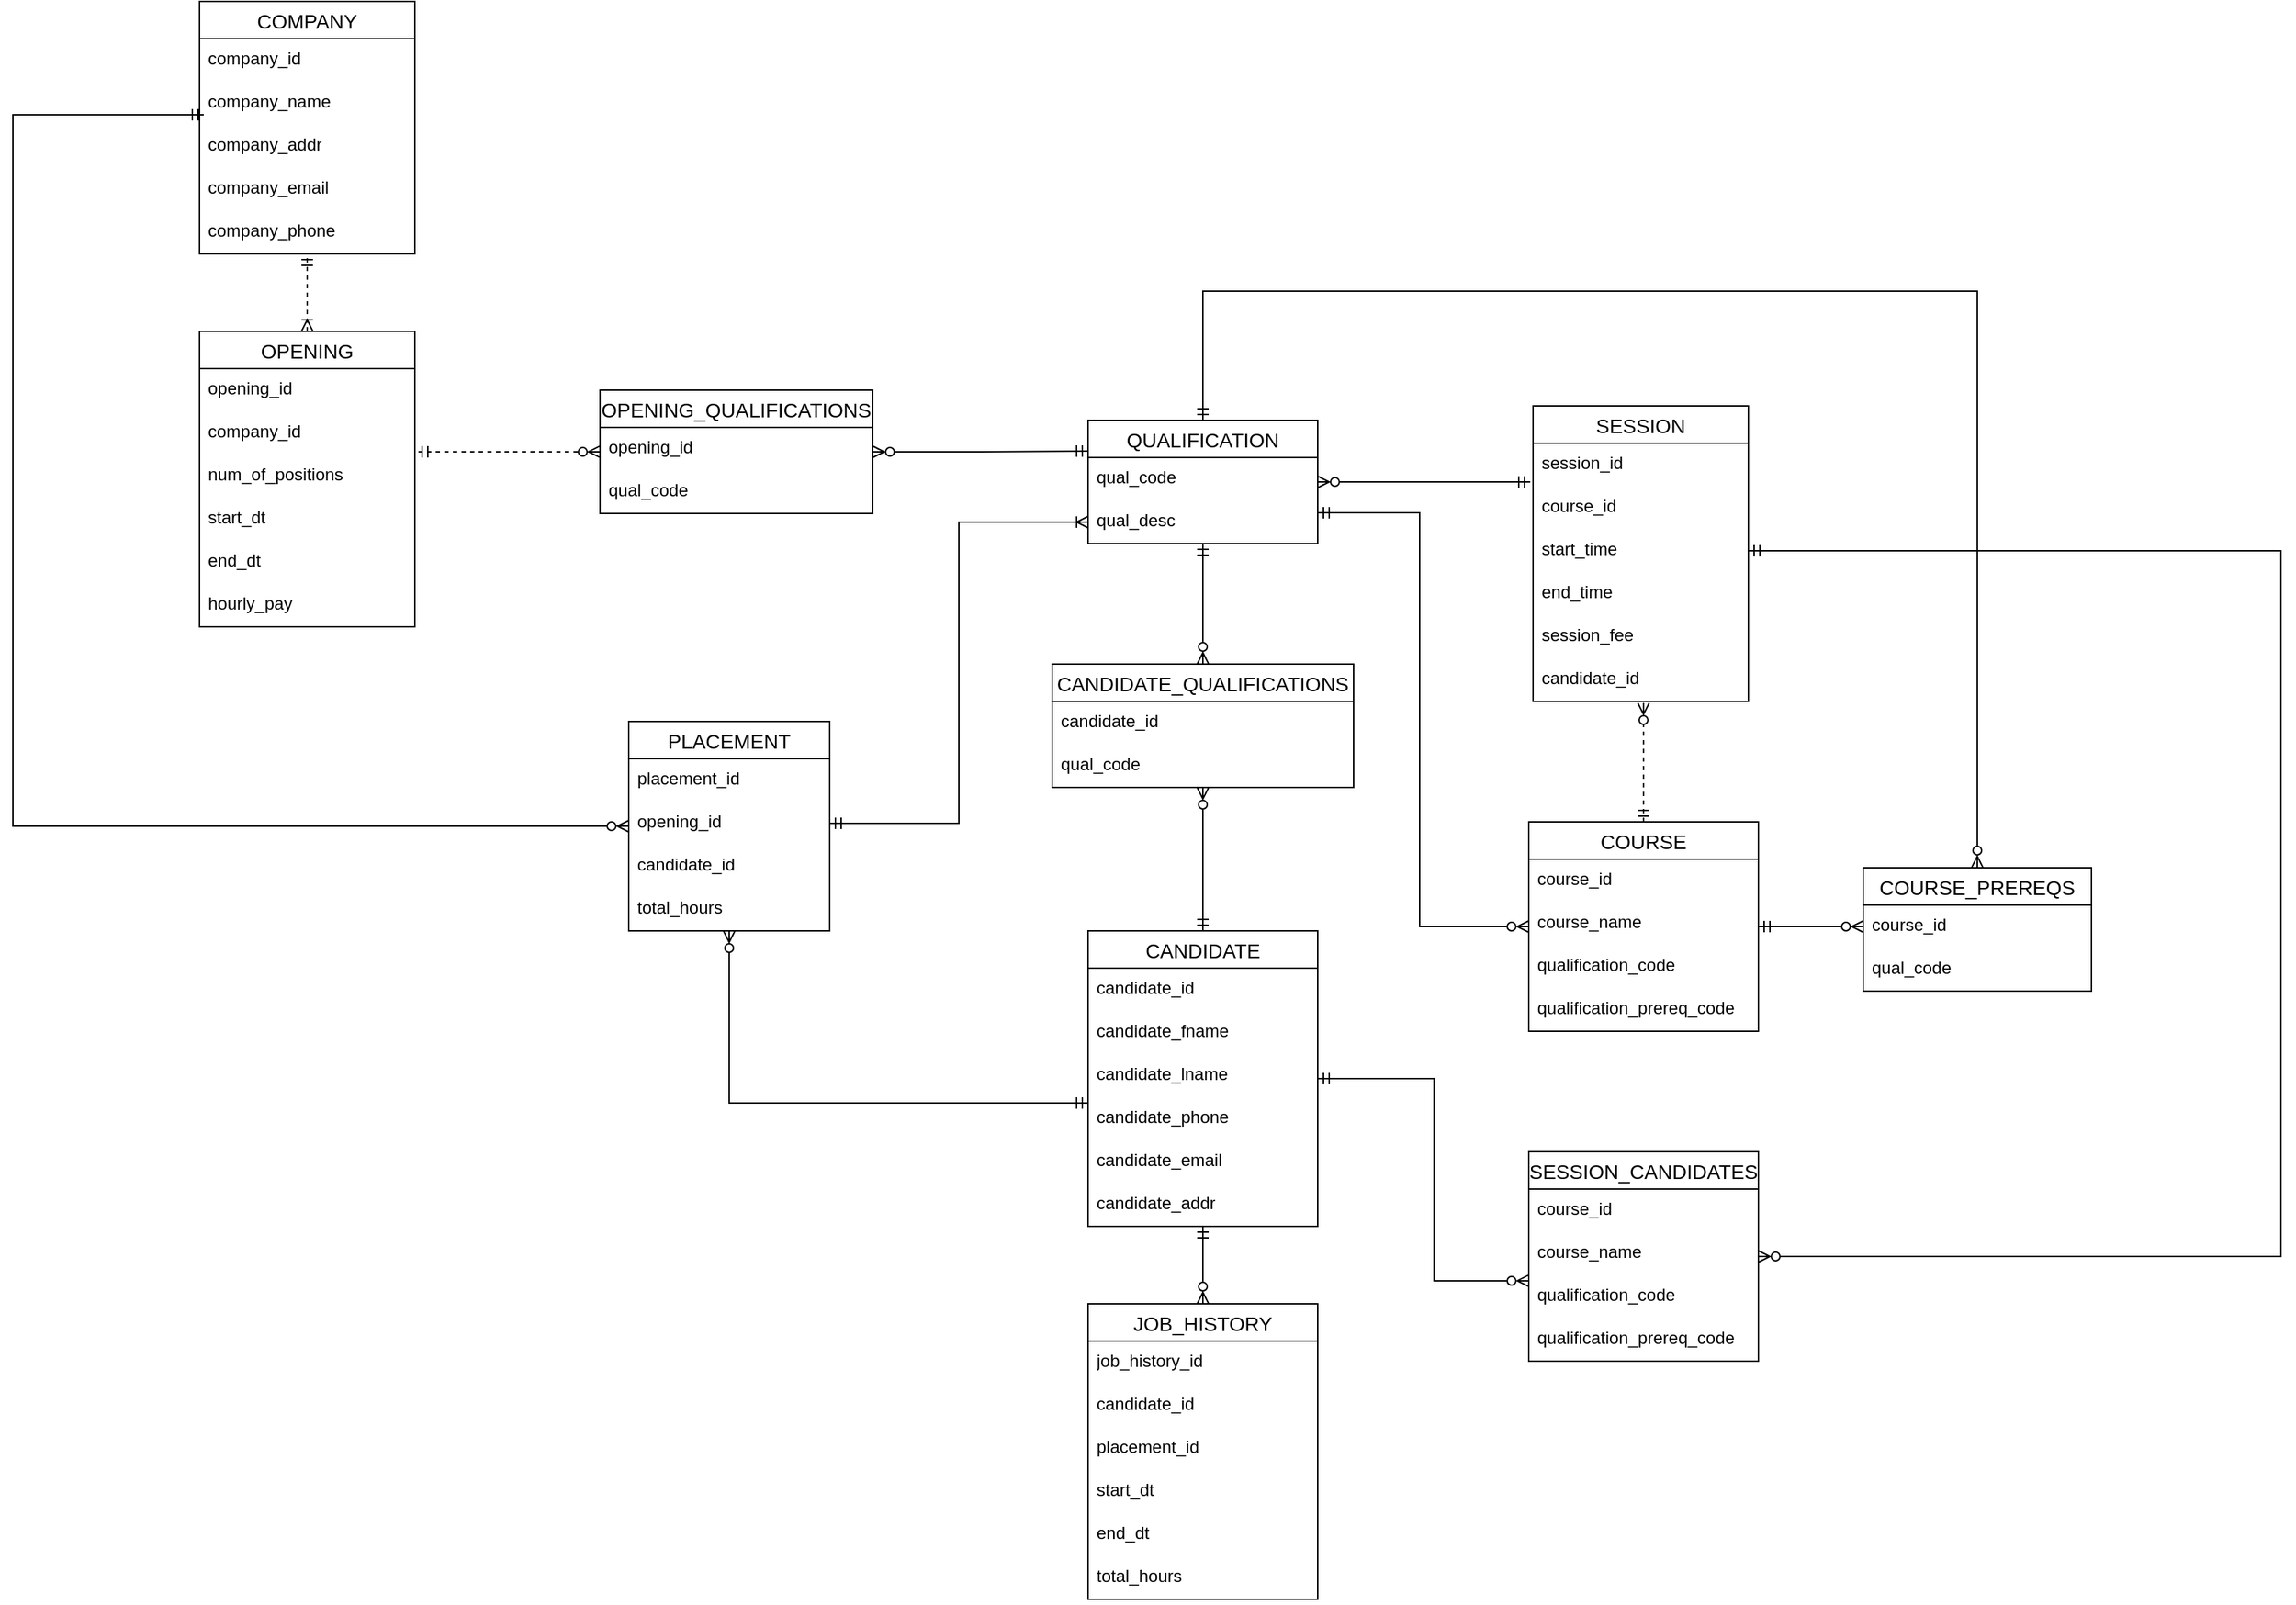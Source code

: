 <mxfile version="22.1.5" type="device">
  <diagram name="Page-1" id="H12L5AGcnzSOAMdkLj5P">
    <mxGraphModel dx="1274" dy="782" grid="1" gridSize="10" guides="1" tooltips="1" connect="1" arrows="1" fold="1" page="0" pageScale="1" pageWidth="850" pageHeight="1100" math="0" shadow="0">
      <root>
        <mxCell id="0" />
        <mxCell id="1" parent="0" />
        <mxCell id="q3-26opLdvImRwf_cfQI-217" style="edgeStyle=orthogonalEdgeStyle;rounded=0;orthogonalLoop=1;jettySize=auto;html=1;entryX=0.5;entryY=0;entryDx=0;entryDy=0;startArrow=ERmandOne;startFill=0;endArrow=ERzeroToMany;endFill=0;" parent="1" source="q3-26opLdvImRwf_cfQI-137" target="q3-26opLdvImRwf_cfQI-164" edge="1">
          <mxGeometry relative="1" as="geometry" />
        </mxCell>
        <mxCell id="2iXkBFg6OaxahwQ2qp7f-20" style="edgeStyle=orthogonalEdgeStyle;rounded=0;orthogonalLoop=1;jettySize=auto;html=1;entryX=0;entryY=0.133;entryDx=0;entryDy=0;entryPerimeter=0;startArrow=ERmandOne;startFill=0;endArrow=ERzeroToMany;endFill=0;" parent="1" source="q3-26opLdvImRwf_cfQI-137" target="2iXkBFg6OaxahwQ2qp7f-17" edge="1">
          <mxGeometry relative="1" as="geometry">
            <mxPoint x="1670" y="1000" as="targetPoint" />
            <Array as="points">
              <mxPoint x="1671" y="869" />
              <mxPoint x="1671" y="1010" />
            </Array>
          </mxGeometry>
        </mxCell>
        <mxCell id="q3-26opLdvImRwf_cfQI-137" value="CANDIDATE" style="swimlane;fontStyle=0;childLayout=stackLayout;horizontal=1;startSize=26;horizontalStack=0;resizeParent=1;resizeParentMax=0;resizeLast=0;collapsible=1;marginBottom=0;align=center;fontSize=14;" parent="1" vertex="1">
          <mxGeometry x="1430" y="766" width="160" height="206" as="geometry" />
        </mxCell>
        <mxCell id="q3-26opLdvImRwf_cfQI-138" value="candidate_id" style="text;strokeColor=none;fillColor=none;spacingLeft=4;spacingRight=4;overflow=hidden;rotatable=0;points=[[0,0.5],[1,0.5]];portConstraint=eastwest;fontSize=12;whiteSpace=wrap;html=1;" parent="q3-26opLdvImRwf_cfQI-137" vertex="1">
          <mxGeometry y="26" width="160" height="30" as="geometry" />
        </mxCell>
        <mxCell id="q3-26opLdvImRwf_cfQI-139" value="candidate_fname" style="text;strokeColor=none;fillColor=none;spacingLeft=4;spacingRight=4;overflow=hidden;rotatable=0;points=[[0,0.5],[1,0.5]];portConstraint=eastwest;fontSize=12;whiteSpace=wrap;html=1;" parent="q3-26opLdvImRwf_cfQI-137" vertex="1">
          <mxGeometry y="56" width="160" height="30" as="geometry" />
        </mxCell>
        <mxCell id="q3-26opLdvImRwf_cfQI-140" value="candidate_lname" style="text;strokeColor=none;fillColor=none;spacingLeft=4;spacingRight=4;overflow=hidden;rotatable=0;points=[[0,0.5],[1,0.5]];portConstraint=eastwest;fontSize=12;whiteSpace=wrap;html=1;" parent="q3-26opLdvImRwf_cfQI-137" vertex="1">
          <mxGeometry y="86" width="160" height="30" as="geometry" />
        </mxCell>
        <mxCell id="q3-26opLdvImRwf_cfQI-141" value="candidate_phone" style="text;strokeColor=none;fillColor=none;spacingLeft=4;spacingRight=4;overflow=hidden;rotatable=0;points=[[0,0.5],[1,0.5]];portConstraint=eastwest;fontSize=12;whiteSpace=wrap;html=1;" parent="q3-26opLdvImRwf_cfQI-137" vertex="1">
          <mxGeometry y="116" width="160" height="30" as="geometry" />
        </mxCell>
        <mxCell id="q3-26opLdvImRwf_cfQI-142" value="candidate_email" style="text;strokeColor=none;fillColor=none;spacingLeft=4;spacingRight=4;overflow=hidden;rotatable=0;points=[[0,0.5],[1,0.5]];portConstraint=eastwest;fontSize=12;whiteSpace=wrap;html=1;" parent="q3-26opLdvImRwf_cfQI-137" vertex="1">
          <mxGeometry y="146" width="160" height="30" as="geometry" />
        </mxCell>
        <mxCell id="q3-26opLdvImRwf_cfQI-143" value="candidate_addr" style="text;strokeColor=none;fillColor=none;spacingLeft=4;spacingRight=4;overflow=hidden;rotatable=0;points=[[0,0.5],[1,0.5]];portConstraint=eastwest;fontSize=12;whiteSpace=wrap;html=1;" parent="q3-26opLdvImRwf_cfQI-137" vertex="1">
          <mxGeometry y="176" width="160" height="30" as="geometry" />
        </mxCell>
        <mxCell id="q3-26opLdvImRwf_cfQI-224" style="edgeStyle=orthogonalEdgeStyle;rounded=0;orthogonalLoop=1;jettySize=auto;html=1;entryX=0.5;entryY=0;entryDx=0;entryDy=0;startArrow=ERmandOne;startFill=0;endArrow=ERzeroToMany;endFill=0;" parent="1" source="q3-26opLdvImRwf_cfQI-144" target="q3-26opLdvImRwf_cfQI-151" edge="1">
          <mxGeometry relative="1" as="geometry" />
        </mxCell>
        <mxCell id="q3-26opLdvImRwf_cfQI-226" style="edgeStyle=orthogonalEdgeStyle;rounded=0;orthogonalLoop=1;jettySize=auto;html=1;entryX=1;entryY=0.75;entryDx=0;entryDy=0;startArrow=ERmandOne;startFill=0;endArrow=ERzeroToMany;endFill=0;" parent="1" edge="1">
          <mxGeometry relative="1" as="geometry">
            <mxPoint x="1430" y="431.5" as="sourcePoint" />
            <mxPoint x="1280" y="432" as="targetPoint" />
          </mxGeometry>
        </mxCell>
        <mxCell id="q3-26opLdvImRwf_cfQI-144" value="QUALIFICATION" style="swimlane;fontStyle=0;childLayout=stackLayout;horizontal=1;startSize=26;horizontalStack=0;resizeParent=1;resizeParentMax=0;resizeLast=0;collapsible=1;marginBottom=0;align=center;fontSize=14;" parent="1" vertex="1">
          <mxGeometry x="1430" y="410" width="160" height="86" as="geometry" />
        </mxCell>
        <mxCell id="q3-26opLdvImRwf_cfQI-145" value="qual_code" style="text;strokeColor=none;fillColor=none;spacingLeft=4;spacingRight=4;overflow=hidden;rotatable=0;points=[[0,0.5],[1,0.5]];portConstraint=eastwest;fontSize=12;whiteSpace=wrap;html=1;" parent="q3-26opLdvImRwf_cfQI-144" vertex="1">
          <mxGeometry y="26" width="160" height="30" as="geometry" />
        </mxCell>
        <mxCell id="q3-26opLdvImRwf_cfQI-146" value="qual_desc" style="text;strokeColor=none;fillColor=none;spacingLeft=4;spacingRight=4;overflow=hidden;rotatable=0;points=[[0,0.5],[1,0.5]];portConstraint=eastwest;fontSize=12;whiteSpace=wrap;html=1;" parent="q3-26opLdvImRwf_cfQI-144" vertex="1">
          <mxGeometry y="56" width="160" height="30" as="geometry" />
        </mxCell>
        <mxCell id="q3-26opLdvImRwf_cfQI-225" style="edgeStyle=orthogonalEdgeStyle;rounded=0;orthogonalLoop=1;jettySize=auto;html=1;entryX=0.5;entryY=0;entryDx=0;entryDy=0;endArrow=ERmandOne;endFill=0;startArrow=ERzeroToMany;startFill=0;" parent="1" source="q3-26opLdvImRwf_cfQI-151" target="q3-26opLdvImRwf_cfQI-137" edge="1">
          <mxGeometry relative="1" as="geometry" />
        </mxCell>
        <mxCell id="q3-26opLdvImRwf_cfQI-151" value="CANDIDATE_QUALIFICATIONS" style="swimlane;fontStyle=0;childLayout=stackLayout;horizontal=1;startSize=26;horizontalStack=0;resizeParent=1;resizeParentMax=0;resizeLast=0;collapsible=1;marginBottom=0;align=center;fontSize=14;" parent="1" vertex="1">
          <mxGeometry x="1405" y="580" width="210" height="86" as="geometry" />
        </mxCell>
        <mxCell id="q3-26opLdvImRwf_cfQI-153" value="candidate_id" style="text;strokeColor=none;fillColor=none;spacingLeft=4;spacingRight=4;overflow=hidden;rotatable=0;points=[[0,0.5],[1,0.5]];portConstraint=eastwest;fontSize=12;whiteSpace=wrap;html=1;" parent="q3-26opLdvImRwf_cfQI-151" vertex="1">
          <mxGeometry y="26" width="210" height="30" as="geometry" />
        </mxCell>
        <mxCell id="q3-26opLdvImRwf_cfQI-152" value="qual_code" style="text;strokeColor=none;fillColor=none;spacingLeft=4;spacingRight=4;overflow=hidden;rotatable=0;points=[[0,0.5],[1,0.5]];portConstraint=eastwest;fontSize=12;whiteSpace=wrap;html=1;" parent="q3-26opLdvImRwf_cfQI-151" vertex="1">
          <mxGeometry y="56" width="210" height="30" as="geometry" />
        </mxCell>
        <mxCell id="q3-26opLdvImRwf_cfQI-221" style="edgeStyle=orthogonalEdgeStyle;rounded=0;orthogonalLoop=1;jettySize=auto;html=1;startArrow=ERmandOne;startFill=0;endArrow=ERzeroToMany;endFill=0;entryX=0.513;entryY=1.033;entryDx=0;entryDy=0;entryPerimeter=0;dashed=1;" parent="1" source="q3-26opLdvImRwf_cfQI-154" target="q3-26opLdvImRwf_cfQI-171" edge="1">
          <mxGeometry relative="1" as="geometry">
            <mxPoint x="1820" y="610" as="targetPoint" />
          </mxGeometry>
        </mxCell>
        <mxCell id="q3-26opLdvImRwf_cfQI-222" style="edgeStyle=orthogonalEdgeStyle;rounded=0;orthogonalLoop=1;jettySize=auto;html=1;entryX=1;entryY=0.75;entryDx=0;entryDy=0;startArrow=ERzeroToMany;startFill=0;endArrow=ERmandOne;endFill=0;" parent="1" source="q3-26opLdvImRwf_cfQI-154" target="q3-26opLdvImRwf_cfQI-144" edge="1">
          <mxGeometry relative="1" as="geometry">
            <mxPoint x="1660" y="480" as="targetPoint" />
            <Array as="points">
              <mxPoint x="1661" y="763" />
              <mxPoint x="1661" y="475" />
            </Array>
          </mxGeometry>
        </mxCell>
        <mxCell id="2iXkBFg6OaxahwQ2qp7f-12" style="edgeStyle=orthogonalEdgeStyle;rounded=0;orthogonalLoop=1;jettySize=auto;html=1;entryX=0;entryY=0.5;entryDx=0;entryDy=0;startArrow=ERmandOne;startFill=0;endArrow=ERzeroToMany;endFill=0;" parent="1" source="q3-26opLdvImRwf_cfQI-154" target="2iXkBFg6OaxahwQ2qp7f-9" edge="1">
          <mxGeometry relative="1" as="geometry" />
        </mxCell>
        <mxCell id="q3-26opLdvImRwf_cfQI-154" value="COURSE" style="swimlane;fontStyle=0;childLayout=stackLayout;horizontal=1;startSize=26;horizontalStack=0;resizeParent=1;resizeParentMax=0;resizeLast=0;collapsible=1;marginBottom=0;align=center;fontSize=14;" parent="1" vertex="1">
          <mxGeometry x="1737" y="690" width="160" height="146" as="geometry" />
        </mxCell>
        <mxCell id="q3-26opLdvImRwf_cfQI-155" value="course_id" style="text;strokeColor=none;fillColor=none;spacingLeft=4;spacingRight=4;overflow=hidden;rotatable=0;points=[[0,0.5],[1,0.5]];portConstraint=eastwest;fontSize=12;whiteSpace=wrap;html=1;" parent="q3-26opLdvImRwf_cfQI-154" vertex="1">
          <mxGeometry y="26" width="160" height="30" as="geometry" />
        </mxCell>
        <mxCell id="q3-26opLdvImRwf_cfQI-156" value="course_name" style="text;strokeColor=none;fillColor=none;spacingLeft=4;spacingRight=4;overflow=hidden;rotatable=0;points=[[0,0.5],[1,0.5]];portConstraint=eastwest;fontSize=12;whiteSpace=wrap;html=1;" parent="q3-26opLdvImRwf_cfQI-154" vertex="1">
          <mxGeometry y="56" width="160" height="30" as="geometry" />
        </mxCell>
        <mxCell id="q3-26opLdvImRwf_cfQI-157" value="qualification_code" style="text;strokeColor=none;fillColor=none;spacingLeft=4;spacingRight=4;overflow=hidden;rotatable=0;points=[[0,0.5],[1,0.5]];portConstraint=eastwest;fontSize=12;whiteSpace=wrap;html=1;" parent="q3-26opLdvImRwf_cfQI-154" vertex="1">
          <mxGeometry y="86" width="160" height="30" as="geometry" />
        </mxCell>
        <mxCell id="q3-26opLdvImRwf_cfQI-170" value="qualification_prereq_code" style="text;strokeColor=none;fillColor=none;spacingLeft=4;spacingRight=4;overflow=hidden;rotatable=0;points=[[0,0.5],[1,0.5]];portConstraint=eastwest;fontSize=12;whiteSpace=wrap;html=1;" parent="q3-26opLdvImRwf_cfQI-154" vertex="1">
          <mxGeometry y="116" width="160" height="30" as="geometry" />
        </mxCell>
        <mxCell id="q3-26opLdvImRwf_cfQI-158" value="SESSION" style="swimlane;fontStyle=0;childLayout=stackLayout;horizontal=1;startSize=26;horizontalStack=0;resizeParent=1;resizeParentMax=0;resizeLast=0;collapsible=1;marginBottom=0;align=center;fontSize=14;" parent="1" vertex="1">
          <mxGeometry x="1740" y="400" width="150" height="206" as="geometry" />
        </mxCell>
        <mxCell id="q3-26opLdvImRwf_cfQI-159" value="session_id" style="text;strokeColor=none;fillColor=none;spacingLeft=4;spacingRight=4;overflow=hidden;rotatable=0;points=[[0,0.5],[1,0.5]];portConstraint=eastwest;fontSize=12;whiteSpace=wrap;html=1;" parent="q3-26opLdvImRwf_cfQI-158" vertex="1">
          <mxGeometry y="26" width="150" height="30" as="geometry" />
        </mxCell>
        <mxCell id="q3-26opLdvImRwf_cfQI-160" value="course_id" style="text;strokeColor=none;fillColor=none;spacingLeft=4;spacingRight=4;overflow=hidden;rotatable=0;points=[[0,0.5],[1,0.5]];portConstraint=eastwest;fontSize=12;whiteSpace=wrap;html=1;" parent="q3-26opLdvImRwf_cfQI-158" vertex="1">
          <mxGeometry y="56" width="150" height="30" as="geometry" />
        </mxCell>
        <mxCell id="q3-26opLdvImRwf_cfQI-161" value="start_time" style="text;strokeColor=none;fillColor=none;spacingLeft=4;spacingRight=4;overflow=hidden;rotatable=0;points=[[0,0.5],[1,0.5]];portConstraint=eastwest;fontSize=12;whiteSpace=wrap;html=1;" parent="q3-26opLdvImRwf_cfQI-158" vertex="1">
          <mxGeometry y="86" width="150" height="30" as="geometry" />
        </mxCell>
        <mxCell id="q3-26opLdvImRwf_cfQI-162" value="end_time" style="text;strokeColor=none;fillColor=none;spacingLeft=4;spacingRight=4;overflow=hidden;rotatable=0;points=[[0,0.5],[1,0.5]];portConstraint=eastwest;fontSize=12;whiteSpace=wrap;html=1;" parent="q3-26opLdvImRwf_cfQI-158" vertex="1">
          <mxGeometry y="116" width="150" height="30" as="geometry" />
        </mxCell>
        <mxCell id="q3-26opLdvImRwf_cfQI-163" value="session_fee" style="text;strokeColor=none;fillColor=none;spacingLeft=4;spacingRight=4;overflow=hidden;rotatable=0;points=[[0,0.5],[1,0.5]];portConstraint=eastwest;fontSize=12;whiteSpace=wrap;html=1;" parent="q3-26opLdvImRwf_cfQI-158" vertex="1">
          <mxGeometry y="146" width="150" height="30" as="geometry" />
        </mxCell>
        <mxCell id="q3-26opLdvImRwf_cfQI-171" value="candidate_id" style="text;strokeColor=none;fillColor=none;spacingLeft=4;spacingRight=4;overflow=hidden;rotatable=0;points=[[0,0.5],[1,0.5]];portConstraint=eastwest;fontSize=12;whiteSpace=wrap;html=1;" parent="q3-26opLdvImRwf_cfQI-158" vertex="1">
          <mxGeometry y="176" width="150" height="30" as="geometry" />
        </mxCell>
        <mxCell id="q3-26opLdvImRwf_cfQI-164" value="JOB_HISTORY" style="swimlane;fontStyle=0;childLayout=stackLayout;horizontal=1;startSize=26;horizontalStack=0;resizeParent=1;resizeParentMax=0;resizeLast=0;collapsible=1;marginBottom=0;align=center;fontSize=14;" parent="1" vertex="1">
          <mxGeometry x="1430" y="1026" width="160" height="206" as="geometry" />
        </mxCell>
        <mxCell id="q3-26opLdvImRwf_cfQI-165" value="job_history_id" style="text;strokeColor=none;fillColor=none;spacingLeft=4;spacingRight=4;overflow=hidden;rotatable=0;points=[[0,0.5],[1,0.5]];portConstraint=eastwest;fontSize=12;whiteSpace=wrap;html=1;" parent="q3-26opLdvImRwf_cfQI-164" vertex="1">
          <mxGeometry y="26" width="160" height="30" as="geometry" />
        </mxCell>
        <mxCell id="q3-26opLdvImRwf_cfQI-166" value="candidate_id" style="text;strokeColor=none;fillColor=none;spacingLeft=4;spacingRight=4;overflow=hidden;rotatable=0;points=[[0,0.5],[1,0.5]];portConstraint=eastwest;fontSize=12;whiteSpace=wrap;html=1;" parent="q3-26opLdvImRwf_cfQI-164" vertex="1">
          <mxGeometry y="56" width="160" height="30" as="geometry" />
        </mxCell>
        <mxCell id="q3-26opLdvImRwf_cfQI-167" value="placement_id" style="text;strokeColor=none;fillColor=none;spacingLeft=4;spacingRight=4;overflow=hidden;rotatable=0;points=[[0,0.5],[1,0.5]];portConstraint=eastwest;fontSize=12;whiteSpace=wrap;html=1;" parent="q3-26opLdvImRwf_cfQI-164" vertex="1">
          <mxGeometry y="86" width="160" height="30" as="geometry" />
        </mxCell>
        <mxCell id="q3-26opLdvImRwf_cfQI-168" value="start_dt" style="text;strokeColor=none;fillColor=none;spacingLeft=4;spacingRight=4;overflow=hidden;rotatable=0;points=[[0,0.5],[1,0.5]];portConstraint=eastwest;fontSize=12;whiteSpace=wrap;html=1;" parent="q3-26opLdvImRwf_cfQI-164" vertex="1">
          <mxGeometry y="116" width="160" height="30" as="geometry" />
        </mxCell>
        <mxCell id="q3-26opLdvImRwf_cfQI-169" value="end_dt" style="text;strokeColor=none;fillColor=none;spacingLeft=4;spacingRight=4;overflow=hidden;rotatable=0;points=[[0,0.5],[1,0.5]];portConstraint=eastwest;fontSize=12;whiteSpace=wrap;html=1;" parent="q3-26opLdvImRwf_cfQI-164" vertex="1">
          <mxGeometry y="146" width="160" height="30" as="geometry" />
        </mxCell>
        <mxCell id="q3-26opLdvImRwf_cfQI-172" value="total_hours" style="text;strokeColor=none;fillColor=none;spacingLeft=4;spacingRight=4;overflow=hidden;rotatable=0;points=[[0,0.5],[1,0.5]];portConstraint=eastwest;fontSize=12;whiteSpace=wrap;html=1;" parent="q3-26opLdvImRwf_cfQI-164" vertex="1">
          <mxGeometry y="176" width="160" height="30" as="geometry" />
        </mxCell>
        <mxCell id="q3-26opLdvImRwf_cfQI-173" value="COMPANY" style="swimlane;fontStyle=0;childLayout=stackLayout;horizontal=1;startSize=26;horizontalStack=0;resizeParent=1;resizeParentMax=0;resizeLast=0;collapsible=1;marginBottom=0;align=center;fontSize=14;" parent="1" vertex="1">
          <mxGeometry x="811" y="118" width="150" height="176" as="geometry" />
        </mxCell>
        <mxCell id="q3-26opLdvImRwf_cfQI-174" value="company_id" style="text;strokeColor=none;fillColor=none;spacingLeft=4;spacingRight=4;overflow=hidden;rotatable=0;points=[[0,0.5],[1,0.5]];portConstraint=eastwest;fontSize=12;whiteSpace=wrap;html=1;" parent="q3-26opLdvImRwf_cfQI-173" vertex="1">
          <mxGeometry y="26" width="150" height="30" as="geometry" />
        </mxCell>
        <mxCell id="q3-26opLdvImRwf_cfQI-175" value="company_name" style="text;strokeColor=none;fillColor=none;spacingLeft=4;spacingRight=4;overflow=hidden;rotatable=0;points=[[0,0.5],[1,0.5]];portConstraint=eastwest;fontSize=12;whiteSpace=wrap;html=1;" parent="q3-26opLdvImRwf_cfQI-173" vertex="1">
          <mxGeometry y="56" width="150" height="30" as="geometry" />
        </mxCell>
        <mxCell id="q3-26opLdvImRwf_cfQI-176" value="company_addr" style="text;strokeColor=none;fillColor=none;spacingLeft=4;spacingRight=4;overflow=hidden;rotatable=0;points=[[0,0.5],[1,0.5]];portConstraint=eastwest;fontSize=12;whiteSpace=wrap;html=1;" parent="q3-26opLdvImRwf_cfQI-173" vertex="1">
          <mxGeometry y="86" width="150" height="30" as="geometry" />
        </mxCell>
        <mxCell id="q3-26opLdvImRwf_cfQI-177" value="company_email" style="text;strokeColor=none;fillColor=none;spacingLeft=4;spacingRight=4;overflow=hidden;rotatable=0;points=[[0,0.5],[1,0.5]];portConstraint=eastwest;fontSize=12;whiteSpace=wrap;html=1;" parent="q3-26opLdvImRwf_cfQI-173" vertex="1">
          <mxGeometry y="116" width="150" height="30" as="geometry" />
        </mxCell>
        <mxCell id="q3-26opLdvImRwf_cfQI-178" value="company_phone" style="text;strokeColor=none;fillColor=none;spacingLeft=4;spacingRight=4;overflow=hidden;rotatable=0;points=[[0,0.5],[1,0.5]];portConstraint=eastwest;fontSize=12;whiteSpace=wrap;html=1;" parent="q3-26opLdvImRwf_cfQI-173" vertex="1">
          <mxGeometry y="146" width="150" height="30" as="geometry" />
        </mxCell>
        <mxCell id="q3-26opLdvImRwf_cfQI-209" style="edgeStyle=orthogonalEdgeStyle;rounded=0;orthogonalLoop=1;jettySize=auto;html=1;entryX=0.5;entryY=1;entryDx=0;entryDy=0;startArrow=ERoneToMany;startFill=0;endArrow=ERmandOne;endFill=0;dashed=1;" parent="1" source="q3-26opLdvImRwf_cfQI-180" target="q3-26opLdvImRwf_cfQI-173" edge="1">
          <mxGeometry relative="1" as="geometry" />
        </mxCell>
        <mxCell id="q3-26opLdvImRwf_cfQI-180" value="OPENING" style="swimlane;fontStyle=0;childLayout=stackLayout;horizontal=1;startSize=26;horizontalStack=0;resizeParent=1;resizeParentMax=0;resizeLast=0;collapsible=1;marginBottom=0;align=center;fontSize=14;" parent="1" vertex="1">
          <mxGeometry x="811" y="348" width="150" height="206" as="geometry" />
        </mxCell>
        <mxCell id="q3-26opLdvImRwf_cfQI-181" value="opening_id" style="text;strokeColor=none;fillColor=none;spacingLeft=4;spacingRight=4;overflow=hidden;rotatable=0;points=[[0,0.5],[1,0.5]];portConstraint=eastwest;fontSize=12;whiteSpace=wrap;html=1;" parent="q3-26opLdvImRwf_cfQI-180" vertex="1">
          <mxGeometry y="26" width="150" height="30" as="geometry" />
        </mxCell>
        <mxCell id="q3-26opLdvImRwf_cfQI-182" value="company_id" style="text;strokeColor=none;fillColor=none;spacingLeft=4;spacingRight=4;overflow=hidden;rotatable=0;points=[[0,0.5],[1,0.5]];portConstraint=eastwest;fontSize=12;whiteSpace=wrap;html=1;" parent="q3-26opLdvImRwf_cfQI-180" vertex="1">
          <mxGeometry y="56" width="150" height="30" as="geometry" />
        </mxCell>
        <mxCell id="q3-26opLdvImRwf_cfQI-183" value="num_of_positions" style="text;strokeColor=none;fillColor=none;spacingLeft=4;spacingRight=4;overflow=hidden;rotatable=0;points=[[0,0.5],[1,0.5]];portConstraint=eastwest;fontSize=12;whiteSpace=wrap;html=1;" parent="q3-26opLdvImRwf_cfQI-180" vertex="1">
          <mxGeometry y="86" width="150" height="30" as="geometry" />
        </mxCell>
        <mxCell id="q3-26opLdvImRwf_cfQI-184" value="start_dt" style="text;strokeColor=none;fillColor=none;spacingLeft=4;spacingRight=4;overflow=hidden;rotatable=0;points=[[0,0.5],[1,0.5]];portConstraint=eastwest;fontSize=12;whiteSpace=wrap;html=1;" parent="q3-26opLdvImRwf_cfQI-180" vertex="1">
          <mxGeometry y="116" width="150" height="30" as="geometry" />
        </mxCell>
        <mxCell id="q3-26opLdvImRwf_cfQI-185" value="end_dt" style="text;strokeColor=none;fillColor=none;spacingLeft=4;spacingRight=4;overflow=hidden;rotatable=0;points=[[0,0.5],[1,0.5]];portConstraint=eastwest;fontSize=12;whiteSpace=wrap;html=1;" parent="q3-26opLdvImRwf_cfQI-180" vertex="1">
          <mxGeometry y="146" width="150" height="30" as="geometry" />
        </mxCell>
        <mxCell id="q3-26opLdvImRwf_cfQI-186" value="hourly_pay" style="text;strokeColor=none;fillColor=none;spacingLeft=4;spacingRight=4;overflow=hidden;rotatable=0;points=[[0,0.5],[1,0.5]];portConstraint=eastwest;fontSize=12;whiteSpace=wrap;html=1;" parent="q3-26opLdvImRwf_cfQI-180" vertex="1">
          <mxGeometry y="176" width="150" height="30" as="geometry" />
        </mxCell>
        <mxCell id="q3-26opLdvImRwf_cfQI-194" value="OPENING_QUALIFICATIONS" style="swimlane;fontStyle=0;childLayout=stackLayout;horizontal=1;startSize=26;horizontalStack=0;resizeParent=1;resizeParentMax=0;resizeLast=0;collapsible=1;marginBottom=0;align=center;fontSize=14;" parent="1" vertex="1">
          <mxGeometry x="1090" y="389" width="190" height="86" as="geometry" />
        </mxCell>
        <mxCell id="q3-26opLdvImRwf_cfQI-195" value="opening_id" style="text;strokeColor=none;fillColor=none;spacingLeft=4;spacingRight=4;overflow=hidden;rotatable=0;points=[[0,0.5],[1,0.5]];portConstraint=eastwest;fontSize=12;whiteSpace=wrap;html=1;" parent="q3-26opLdvImRwf_cfQI-194" vertex="1">
          <mxGeometry y="26" width="190" height="30" as="geometry" />
        </mxCell>
        <mxCell id="q3-26opLdvImRwf_cfQI-196" value="qual_code" style="text;strokeColor=none;fillColor=none;spacingLeft=4;spacingRight=4;overflow=hidden;rotatable=0;points=[[0,0.5],[1,0.5]];portConstraint=eastwest;fontSize=12;whiteSpace=wrap;html=1;" parent="q3-26opLdvImRwf_cfQI-194" vertex="1">
          <mxGeometry y="56" width="190" height="30" as="geometry" />
        </mxCell>
        <mxCell id="q3-26opLdvImRwf_cfQI-228" style="edgeStyle=orthogonalEdgeStyle;rounded=0;orthogonalLoop=1;jettySize=auto;html=1;entryX=0.02;entryY=0.767;entryDx=0;entryDy=0;entryPerimeter=0;endArrow=ERmandOne;endFill=0;startArrow=ERzeroToMany;startFill=0;" parent="1" source="q3-26opLdvImRwf_cfQI-201" target="q3-26opLdvImRwf_cfQI-175" edge="1">
          <mxGeometry relative="1" as="geometry">
            <mxPoint x="680" y="200" as="targetPoint" />
            <Array as="points">
              <mxPoint x="681" y="693" />
              <mxPoint x="681" y="197" />
            </Array>
          </mxGeometry>
        </mxCell>
        <mxCell id="q3-26opLdvImRwf_cfQI-201" value="PLACEMENT" style="swimlane;fontStyle=0;childLayout=stackLayout;horizontal=1;startSize=26;horizontalStack=0;resizeParent=1;resizeParentMax=0;resizeLast=0;collapsible=1;marginBottom=0;align=center;fontSize=14;" parent="1" vertex="1">
          <mxGeometry x="1110" y="620" width="140" height="146" as="geometry" />
        </mxCell>
        <mxCell id="q3-26opLdvImRwf_cfQI-202" value="placement_id" style="text;strokeColor=none;fillColor=none;spacingLeft=4;spacingRight=4;overflow=hidden;rotatable=0;points=[[0,0.5],[1,0.5]];portConstraint=eastwest;fontSize=12;whiteSpace=wrap;html=1;" parent="q3-26opLdvImRwf_cfQI-201" vertex="1">
          <mxGeometry y="26" width="140" height="30" as="geometry" />
        </mxCell>
        <mxCell id="q3-26opLdvImRwf_cfQI-203" value="opening_id" style="text;strokeColor=none;fillColor=none;spacingLeft=4;spacingRight=4;overflow=hidden;rotatable=0;points=[[0,0.5],[1,0.5]];portConstraint=eastwest;fontSize=12;whiteSpace=wrap;html=1;" parent="q3-26opLdvImRwf_cfQI-201" vertex="1">
          <mxGeometry y="56" width="140" height="30" as="geometry" />
        </mxCell>
        <mxCell id="q3-26opLdvImRwf_cfQI-204" value="candidate_id" style="text;strokeColor=none;fillColor=none;spacingLeft=4;spacingRight=4;overflow=hidden;rotatable=0;points=[[0,0.5],[1,0.5]];portConstraint=eastwest;fontSize=12;whiteSpace=wrap;html=1;" parent="q3-26opLdvImRwf_cfQI-201" vertex="1">
          <mxGeometry y="86" width="140" height="30" as="geometry" />
        </mxCell>
        <mxCell id="q3-26opLdvImRwf_cfQI-205" value="total_hours" style="text;strokeColor=none;fillColor=none;spacingLeft=4;spacingRight=4;overflow=hidden;rotatable=0;points=[[0,0.5],[1,0.5]];portConstraint=eastwest;fontSize=12;whiteSpace=wrap;html=1;" parent="q3-26opLdvImRwf_cfQI-201" vertex="1">
          <mxGeometry y="116" width="140" height="30" as="geometry" />
        </mxCell>
        <mxCell id="q3-26opLdvImRwf_cfQI-216" style="edgeStyle=orthogonalEdgeStyle;rounded=0;orthogonalLoop=1;jettySize=auto;html=1;entryX=0;entryY=0.5;entryDx=0;entryDy=0;startArrow=ERmandOne;startFill=0;endArrow=ERoneToMany;endFill=0;" parent="1" source="q3-26opLdvImRwf_cfQI-203" target="q3-26opLdvImRwf_cfQI-146" edge="1">
          <mxGeometry relative="1" as="geometry" />
        </mxCell>
        <mxCell id="q3-26opLdvImRwf_cfQI-219" style="edgeStyle=orthogonalEdgeStyle;rounded=0;orthogonalLoop=1;jettySize=auto;html=1;entryX=-0.013;entryY=0.9;entryDx=0;entryDy=0;entryPerimeter=0;endArrow=ERmandOne;endFill=0;startArrow=ERzeroToMany;startFill=0;" parent="1" source="q3-26opLdvImRwf_cfQI-144" target="q3-26opLdvImRwf_cfQI-159" edge="1">
          <mxGeometry relative="1" as="geometry" />
        </mxCell>
        <mxCell id="q3-26opLdvImRwf_cfQI-227" style="edgeStyle=orthogonalEdgeStyle;rounded=0;orthogonalLoop=1;jettySize=auto;html=1;entryX=1.007;entryY=-0.067;entryDx=0;entryDy=0;entryPerimeter=0;startArrow=ERzeroToMany;startFill=0;endArrow=ERmandOne;endFill=0;dashed=1;" parent="1" source="q3-26opLdvImRwf_cfQI-194" target="q3-26opLdvImRwf_cfQI-183" edge="1">
          <mxGeometry relative="1" as="geometry">
            <mxPoint x="1010" y="433" as="targetPoint" />
          </mxGeometry>
        </mxCell>
        <mxCell id="q3-26opLdvImRwf_cfQI-229" style="edgeStyle=orthogonalEdgeStyle;rounded=0;orthogonalLoop=1;jettySize=auto;html=1;entryX=0;entryY=1.133;entryDx=0;entryDy=0;entryPerimeter=0;startArrow=ERzeroToMany;startFill=0;endArrow=ERmandOne;endFill=0;" parent="1" source="q3-26opLdvImRwf_cfQI-201" target="q3-26opLdvImRwf_cfQI-140" edge="1">
          <mxGeometry relative="1" as="geometry" />
        </mxCell>
        <mxCell id="2iXkBFg6OaxahwQ2qp7f-13" style="edgeStyle=orthogonalEdgeStyle;rounded=0;orthogonalLoop=1;jettySize=auto;html=1;entryX=0.5;entryY=0;entryDx=0;entryDy=0;endArrow=ERmandOne;endFill=0;startArrow=ERzeroToMany;startFill=0;" parent="1" source="2iXkBFg6OaxahwQ2qp7f-6" target="q3-26opLdvImRwf_cfQI-144" edge="1">
          <mxGeometry relative="1" as="geometry">
            <mxPoint x="1510" y="320" as="targetPoint" />
            <Array as="points">
              <mxPoint x="2050" y="320" />
              <mxPoint x="1510" y="320" />
            </Array>
          </mxGeometry>
        </mxCell>
        <mxCell id="2iXkBFg6OaxahwQ2qp7f-6" value="COURSE_PREREQS" style="swimlane;fontStyle=0;childLayout=stackLayout;horizontal=1;startSize=26;horizontalStack=0;resizeParent=1;resizeParentMax=0;resizeLast=0;collapsible=1;marginBottom=0;align=center;fontSize=14;" parent="1" vertex="1">
          <mxGeometry x="1970" y="722" width="159" height="86" as="geometry" />
        </mxCell>
        <mxCell id="2iXkBFg6OaxahwQ2qp7f-9" value="course_id" style="text;strokeColor=none;fillColor=none;spacingLeft=4;spacingRight=4;overflow=hidden;rotatable=0;points=[[0,0.5],[1,0.5]];portConstraint=eastwest;fontSize=12;whiteSpace=wrap;html=1;" parent="2iXkBFg6OaxahwQ2qp7f-6" vertex="1">
          <mxGeometry y="26" width="159" height="30" as="geometry" />
        </mxCell>
        <mxCell id="2iXkBFg6OaxahwQ2qp7f-10" value="qual_code" style="text;strokeColor=none;fillColor=none;spacingLeft=4;spacingRight=4;overflow=hidden;rotatable=0;points=[[0,0.5],[1,0.5]];portConstraint=eastwest;fontSize=12;whiteSpace=wrap;html=1;" parent="2iXkBFg6OaxahwQ2qp7f-6" vertex="1">
          <mxGeometry y="56" width="159" height="30" as="geometry" />
        </mxCell>
        <mxCell id="2iXkBFg6OaxahwQ2qp7f-22" style="edgeStyle=orthogonalEdgeStyle;rounded=0;orthogonalLoop=1;jettySize=auto;html=1;entryX=1;entryY=0.5;entryDx=0;entryDy=0;startArrow=ERzeroToMany;startFill=0;endArrow=ERmandOne;endFill=0;" parent="1" source="2iXkBFg6OaxahwQ2qp7f-14" target="q3-26opLdvImRwf_cfQI-161" edge="1">
          <mxGeometry relative="1" as="geometry">
            <mxPoint x="2260" y="530" as="targetPoint" />
            <Array as="points">
              <mxPoint x="2261" y="993" />
              <mxPoint x="2261" y="501" />
            </Array>
          </mxGeometry>
        </mxCell>
        <mxCell id="2iXkBFg6OaxahwQ2qp7f-14" value="SESSION_CANDIDATES" style="swimlane;fontStyle=0;childLayout=stackLayout;horizontal=1;startSize=26;horizontalStack=0;resizeParent=1;resizeParentMax=0;resizeLast=0;collapsible=1;marginBottom=0;align=center;fontSize=14;" parent="1" vertex="1">
          <mxGeometry x="1737" y="920" width="160" height="146" as="geometry" />
        </mxCell>
        <mxCell id="2iXkBFg6OaxahwQ2qp7f-15" value="course_id" style="text;strokeColor=none;fillColor=none;spacingLeft=4;spacingRight=4;overflow=hidden;rotatable=0;points=[[0,0.5],[1,0.5]];portConstraint=eastwest;fontSize=12;whiteSpace=wrap;html=1;" parent="2iXkBFg6OaxahwQ2qp7f-14" vertex="1">
          <mxGeometry y="26" width="160" height="30" as="geometry" />
        </mxCell>
        <mxCell id="2iXkBFg6OaxahwQ2qp7f-16" value="course_name" style="text;strokeColor=none;fillColor=none;spacingLeft=4;spacingRight=4;overflow=hidden;rotatable=0;points=[[0,0.5],[1,0.5]];portConstraint=eastwest;fontSize=12;whiteSpace=wrap;html=1;" parent="2iXkBFg6OaxahwQ2qp7f-14" vertex="1">
          <mxGeometry y="56" width="160" height="30" as="geometry" />
        </mxCell>
        <mxCell id="2iXkBFg6OaxahwQ2qp7f-17" value="qualification_code" style="text;strokeColor=none;fillColor=none;spacingLeft=4;spacingRight=4;overflow=hidden;rotatable=0;points=[[0,0.5],[1,0.5]];portConstraint=eastwest;fontSize=12;whiteSpace=wrap;html=1;" parent="2iXkBFg6OaxahwQ2qp7f-14" vertex="1">
          <mxGeometry y="86" width="160" height="30" as="geometry" />
        </mxCell>
        <mxCell id="2iXkBFg6OaxahwQ2qp7f-18" value="qualification_prereq_code" style="text;strokeColor=none;fillColor=none;spacingLeft=4;spacingRight=4;overflow=hidden;rotatable=0;points=[[0,0.5],[1,0.5]];portConstraint=eastwest;fontSize=12;whiteSpace=wrap;html=1;" parent="2iXkBFg6OaxahwQ2qp7f-14" vertex="1">
          <mxGeometry y="116" width="160" height="30" as="geometry" />
        </mxCell>
      </root>
    </mxGraphModel>
  </diagram>
</mxfile>
